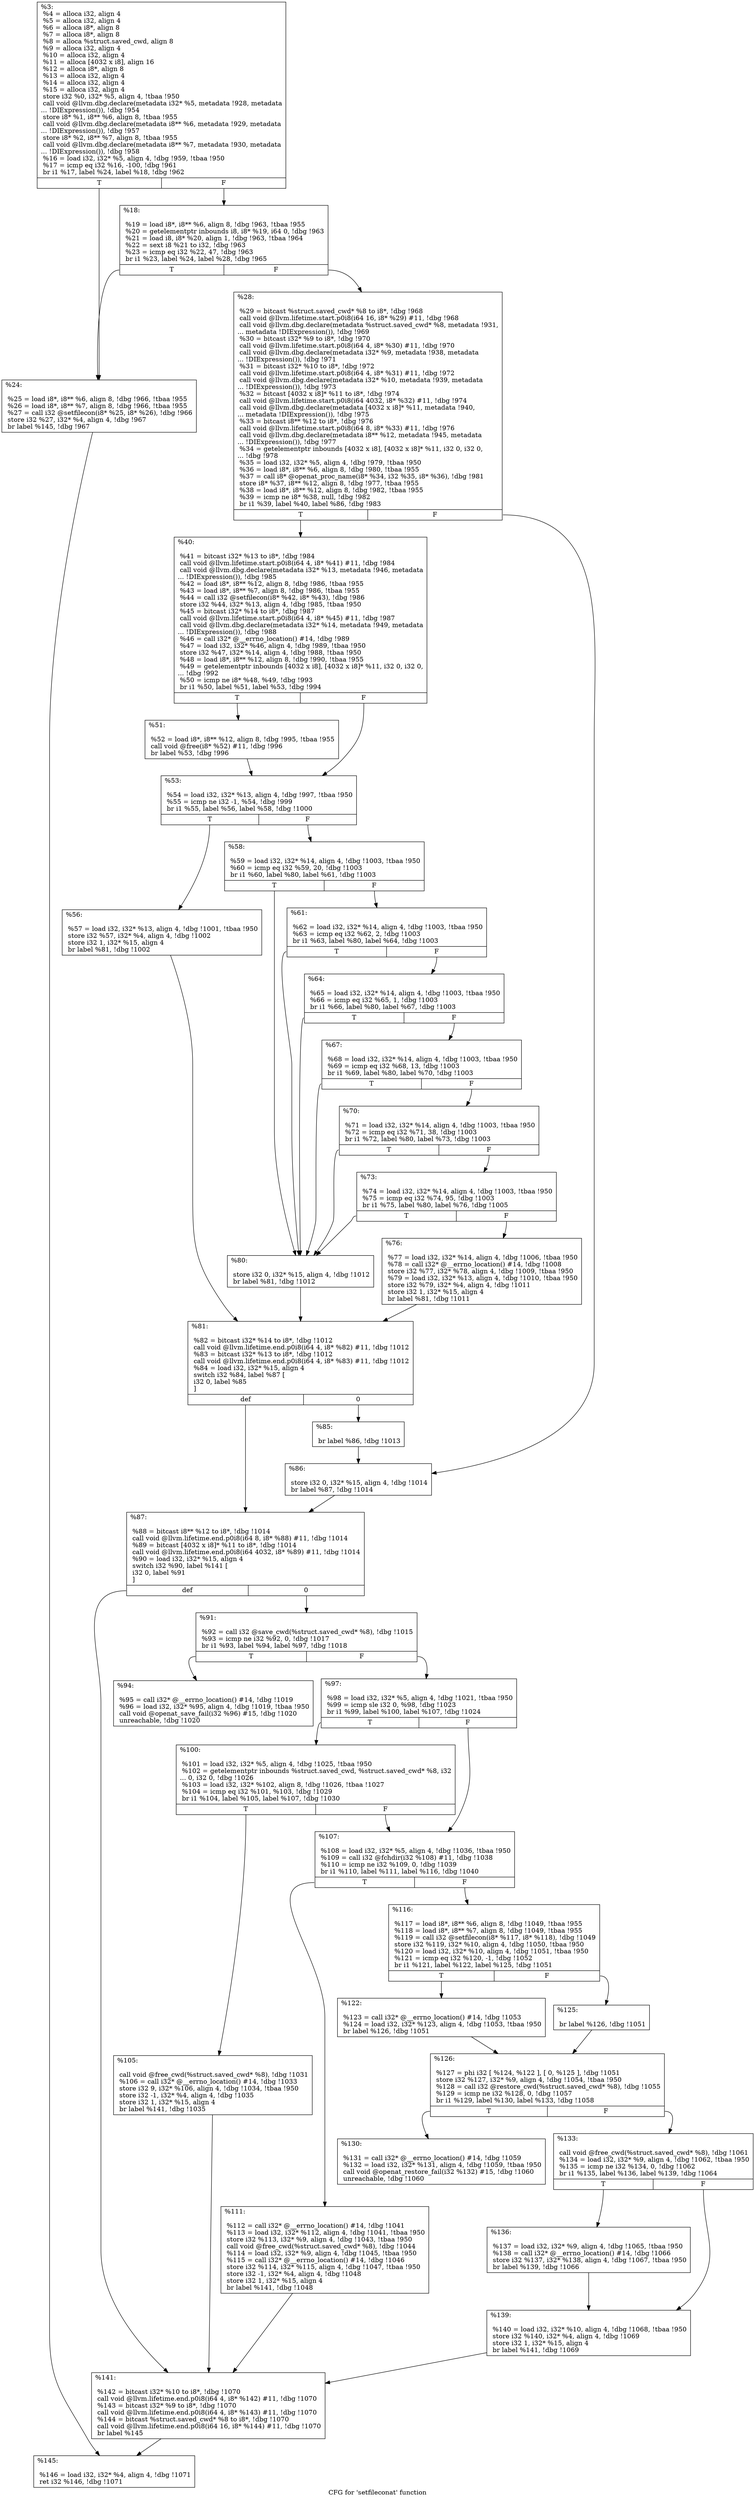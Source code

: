 digraph "CFG for 'setfileconat' function" {
	label="CFG for 'setfileconat' function";

	Node0x2360410 [shape=record,label="{%3:\l  %4 = alloca i32, align 4\l  %5 = alloca i32, align 4\l  %6 = alloca i8*, align 8\l  %7 = alloca i8*, align 8\l  %8 = alloca %struct.saved_cwd, align 8\l  %9 = alloca i32, align 4\l  %10 = alloca i32, align 4\l  %11 = alloca [4032 x i8], align 16\l  %12 = alloca i8*, align 8\l  %13 = alloca i32, align 4\l  %14 = alloca i32, align 4\l  %15 = alloca i32, align 4\l  store i32 %0, i32* %5, align 4, !tbaa !950\l  call void @llvm.dbg.declare(metadata i32* %5, metadata !928, metadata\l... !DIExpression()), !dbg !954\l  store i8* %1, i8** %6, align 8, !tbaa !955\l  call void @llvm.dbg.declare(metadata i8** %6, metadata !929, metadata\l... !DIExpression()), !dbg !957\l  store i8* %2, i8** %7, align 8, !tbaa !955\l  call void @llvm.dbg.declare(metadata i8** %7, metadata !930, metadata\l... !DIExpression()), !dbg !958\l  %16 = load i32, i32* %5, align 4, !dbg !959, !tbaa !950\l  %17 = icmp eq i32 %16, -100, !dbg !961\l  br i1 %17, label %24, label %18, !dbg !962\l|{<s0>T|<s1>F}}"];
	Node0x2360410:s0 -> Node0x2360530;
	Node0x2360410:s1 -> Node0x23604e0;
	Node0x23604e0 [shape=record,label="{%18:\l\l  %19 = load i8*, i8** %6, align 8, !dbg !963, !tbaa !955\l  %20 = getelementptr inbounds i8, i8* %19, i64 0, !dbg !963\l  %21 = load i8, i8* %20, align 1, !dbg !963, !tbaa !964\l  %22 = sext i8 %21 to i32, !dbg !963\l  %23 = icmp eq i32 %22, 47, !dbg !963\l  br i1 %23, label %24, label %28, !dbg !965\l|{<s0>T|<s1>F}}"];
	Node0x23604e0:s0 -> Node0x2360530;
	Node0x23604e0:s1 -> Node0x2360580;
	Node0x2360530 [shape=record,label="{%24:\l\l  %25 = load i8*, i8** %6, align 8, !dbg !966, !tbaa !955\l  %26 = load i8*, i8** %7, align 8, !dbg !966, !tbaa !955\l  %27 = call i32 @setfilecon(i8* %25, i8* %26), !dbg !966\l  store i32 %27, i32* %4, align 4, !dbg !967\l  br label %145, !dbg !967\l}"];
	Node0x2360530 -> Node0x2360fd0;
	Node0x2360580 [shape=record,label="{%28:\l\l  %29 = bitcast %struct.saved_cwd* %8 to i8*, !dbg !968\l  call void @llvm.lifetime.start.p0i8(i64 16, i8* %29) #11, !dbg !968\l  call void @llvm.dbg.declare(metadata %struct.saved_cwd* %8, metadata !931,\l... metadata !DIExpression()), !dbg !969\l  %30 = bitcast i32* %9 to i8*, !dbg !970\l  call void @llvm.lifetime.start.p0i8(i64 4, i8* %30) #11, !dbg !970\l  call void @llvm.dbg.declare(metadata i32* %9, metadata !938, metadata\l... !DIExpression()), !dbg !971\l  %31 = bitcast i32* %10 to i8*, !dbg !972\l  call void @llvm.lifetime.start.p0i8(i64 4, i8* %31) #11, !dbg !972\l  call void @llvm.dbg.declare(metadata i32* %10, metadata !939, metadata\l... !DIExpression()), !dbg !973\l  %32 = bitcast [4032 x i8]* %11 to i8*, !dbg !974\l  call void @llvm.lifetime.start.p0i8(i64 4032, i8* %32) #11, !dbg !974\l  call void @llvm.dbg.declare(metadata [4032 x i8]* %11, metadata !940,\l... metadata !DIExpression()), !dbg !975\l  %33 = bitcast i8** %12 to i8*, !dbg !976\l  call void @llvm.lifetime.start.p0i8(i64 8, i8* %33) #11, !dbg !976\l  call void @llvm.dbg.declare(metadata i8** %12, metadata !945, metadata\l... !DIExpression()), !dbg !977\l  %34 = getelementptr inbounds [4032 x i8], [4032 x i8]* %11, i32 0, i32 0,\l... !dbg !978\l  %35 = load i32, i32* %5, align 4, !dbg !979, !tbaa !950\l  %36 = load i8*, i8** %6, align 8, !dbg !980, !tbaa !955\l  %37 = call i8* @openat_proc_name(i8* %34, i32 %35, i8* %36), !dbg !981\l  store i8* %37, i8** %12, align 8, !dbg !977, !tbaa !955\l  %38 = load i8*, i8** %12, align 8, !dbg !982, !tbaa !955\l  %39 = icmp ne i8* %38, null, !dbg !982\l  br i1 %39, label %40, label %86, !dbg !983\l|{<s0>T|<s1>F}}"];
	Node0x2360580:s0 -> Node0x23605d0;
	Node0x2360580:s1 -> Node0x2360a30;
	Node0x23605d0 [shape=record,label="{%40:\l\l  %41 = bitcast i32* %13 to i8*, !dbg !984\l  call void @llvm.lifetime.start.p0i8(i64 4, i8* %41) #11, !dbg !984\l  call void @llvm.dbg.declare(metadata i32* %13, metadata !946, metadata\l... !DIExpression()), !dbg !985\l  %42 = load i8*, i8** %12, align 8, !dbg !986, !tbaa !955\l  %43 = load i8*, i8** %7, align 8, !dbg !986, !tbaa !955\l  %44 = call i32 @setfilecon(i8* %42, i8* %43), !dbg !986\l  store i32 %44, i32* %13, align 4, !dbg !985, !tbaa !950\l  %45 = bitcast i32* %14 to i8*, !dbg !987\l  call void @llvm.lifetime.start.p0i8(i64 4, i8* %45) #11, !dbg !987\l  call void @llvm.dbg.declare(metadata i32* %14, metadata !949, metadata\l... !DIExpression()), !dbg !988\l  %46 = call i32* @__errno_location() #14, !dbg !989\l  %47 = load i32, i32* %46, align 4, !dbg !989, !tbaa !950\l  store i32 %47, i32* %14, align 4, !dbg !988, !tbaa !950\l  %48 = load i8*, i8** %12, align 8, !dbg !990, !tbaa !955\l  %49 = getelementptr inbounds [4032 x i8], [4032 x i8]* %11, i32 0, i32 0,\l... !dbg !992\l  %50 = icmp ne i8* %48, %49, !dbg !993\l  br i1 %50, label %51, label %53, !dbg !994\l|{<s0>T|<s1>F}}"];
	Node0x23605d0:s0 -> Node0x2360620;
	Node0x23605d0:s1 -> Node0x2360670;
	Node0x2360620 [shape=record,label="{%51:\l\l  %52 = load i8*, i8** %12, align 8, !dbg !995, !tbaa !955\l  call void @free(i8* %52) #11, !dbg !996\l  br label %53, !dbg !996\l}"];
	Node0x2360620 -> Node0x2360670;
	Node0x2360670 [shape=record,label="{%53:\l\l  %54 = load i32, i32* %13, align 4, !dbg !997, !tbaa !950\l  %55 = icmp ne i32 -1, %54, !dbg !999\l  br i1 %55, label %56, label %58, !dbg !1000\l|{<s0>T|<s1>F}}"];
	Node0x2360670:s0 -> Node0x23606c0;
	Node0x2360670:s1 -> Node0x2360710;
	Node0x23606c0 [shape=record,label="{%56:\l\l  %57 = load i32, i32* %13, align 4, !dbg !1001, !tbaa !950\l  store i32 %57, i32* %4, align 4, !dbg !1002\l  store i32 1, i32* %15, align 4\l  br label %81, !dbg !1002\l}"];
	Node0x23606c0 -> Node0x2360990;
	Node0x2360710 [shape=record,label="{%58:\l\l  %59 = load i32, i32* %14, align 4, !dbg !1003, !tbaa !950\l  %60 = icmp eq i32 %59, 20, !dbg !1003\l  br i1 %60, label %80, label %61, !dbg !1003\l|{<s0>T|<s1>F}}"];
	Node0x2360710:s0 -> Node0x2360940;
	Node0x2360710:s1 -> Node0x2360760;
	Node0x2360760 [shape=record,label="{%61:\l\l  %62 = load i32, i32* %14, align 4, !dbg !1003, !tbaa !950\l  %63 = icmp eq i32 %62, 2, !dbg !1003\l  br i1 %63, label %80, label %64, !dbg !1003\l|{<s0>T|<s1>F}}"];
	Node0x2360760:s0 -> Node0x2360940;
	Node0x2360760:s1 -> Node0x23607b0;
	Node0x23607b0 [shape=record,label="{%64:\l\l  %65 = load i32, i32* %14, align 4, !dbg !1003, !tbaa !950\l  %66 = icmp eq i32 %65, 1, !dbg !1003\l  br i1 %66, label %80, label %67, !dbg !1003\l|{<s0>T|<s1>F}}"];
	Node0x23607b0:s0 -> Node0x2360940;
	Node0x23607b0:s1 -> Node0x2360800;
	Node0x2360800 [shape=record,label="{%67:\l\l  %68 = load i32, i32* %14, align 4, !dbg !1003, !tbaa !950\l  %69 = icmp eq i32 %68, 13, !dbg !1003\l  br i1 %69, label %80, label %70, !dbg !1003\l|{<s0>T|<s1>F}}"];
	Node0x2360800:s0 -> Node0x2360940;
	Node0x2360800:s1 -> Node0x2360850;
	Node0x2360850 [shape=record,label="{%70:\l\l  %71 = load i32, i32* %14, align 4, !dbg !1003, !tbaa !950\l  %72 = icmp eq i32 %71, 38, !dbg !1003\l  br i1 %72, label %80, label %73, !dbg !1003\l|{<s0>T|<s1>F}}"];
	Node0x2360850:s0 -> Node0x2360940;
	Node0x2360850:s1 -> Node0x23608a0;
	Node0x23608a0 [shape=record,label="{%73:\l\l  %74 = load i32, i32* %14, align 4, !dbg !1003, !tbaa !950\l  %75 = icmp eq i32 %74, 95, !dbg !1003\l  br i1 %75, label %80, label %76, !dbg !1005\l|{<s0>T|<s1>F}}"];
	Node0x23608a0:s0 -> Node0x2360940;
	Node0x23608a0:s1 -> Node0x23608f0;
	Node0x23608f0 [shape=record,label="{%76:\l\l  %77 = load i32, i32* %14, align 4, !dbg !1006, !tbaa !950\l  %78 = call i32* @__errno_location() #14, !dbg !1008\l  store i32 %77, i32* %78, align 4, !dbg !1009, !tbaa !950\l  %79 = load i32, i32* %13, align 4, !dbg !1010, !tbaa !950\l  store i32 %79, i32* %4, align 4, !dbg !1011\l  store i32 1, i32* %15, align 4\l  br label %81, !dbg !1011\l}"];
	Node0x23608f0 -> Node0x2360990;
	Node0x2360940 [shape=record,label="{%80:\l\l  store i32 0, i32* %15, align 4, !dbg !1012\l  br label %81, !dbg !1012\l}"];
	Node0x2360940 -> Node0x2360990;
	Node0x2360990 [shape=record,label="{%81:\l\l  %82 = bitcast i32* %14 to i8*, !dbg !1012\l  call void @llvm.lifetime.end.p0i8(i64 4, i8* %82) #11, !dbg !1012\l  %83 = bitcast i32* %13 to i8*, !dbg !1012\l  call void @llvm.lifetime.end.p0i8(i64 4, i8* %83) #11, !dbg !1012\l  %84 = load i32, i32* %15, align 4\l  switch i32 %84, label %87 [\l    i32 0, label %85\l  ]\l|{<s0>def|<s1>0}}"];
	Node0x2360990:s0 -> Node0x2360a80;
	Node0x2360990:s1 -> Node0x23609e0;
	Node0x23609e0 [shape=record,label="{%85:\l\l  br label %86, !dbg !1013\l}"];
	Node0x23609e0 -> Node0x2360a30;
	Node0x2360a30 [shape=record,label="{%86:\l\l  store i32 0, i32* %15, align 4, !dbg !1014\l  br label %87, !dbg !1014\l}"];
	Node0x2360a30 -> Node0x2360a80;
	Node0x2360a80 [shape=record,label="{%87:\l\l  %88 = bitcast i8** %12 to i8*, !dbg !1014\l  call void @llvm.lifetime.end.p0i8(i64 8, i8* %88) #11, !dbg !1014\l  %89 = bitcast [4032 x i8]* %11 to i8*, !dbg !1014\l  call void @llvm.lifetime.end.p0i8(i64 4032, i8* %89) #11, !dbg !1014\l  %90 = load i32, i32* %15, align 4\l  switch i32 %90, label %141 [\l    i32 0, label %91\l  ]\l|{<s0>def|<s1>0}}"];
	Node0x2360a80:s0 -> Node0x2360f80;
	Node0x2360a80:s1 -> Node0x2360ad0;
	Node0x2360ad0 [shape=record,label="{%91:\l\l  %92 = call i32 @save_cwd(%struct.saved_cwd* %8), !dbg !1015\l  %93 = icmp ne i32 %92, 0, !dbg !1017\l  br i1 %93, label %94, label %97, !dbg !1018\l|{<s0>T|<s1>F}}"];
	Node0x2360ad0:s0 -> Node0x2360b20;
	Node0x2360ad0:s1 -> Node0x2360b70;
	Node0x2360b20 [shape=record,label="{%94:\l\l  %95 = call i32* @__errno_location() #14, !dbg !1019\l  %96 = load i32, i32* %95, align 4, !dbg !1019, !tbaa !950\l  call void @openat_save_fail(i32 %96) #15, !dbg !1020\l  unreachable, !dbg !1020\l}"];
	Node0x2360b70 [shape=record,label="{%97:\l\l  %98 = load i32, i32* %5, align 4, !dbg !1021, !tbaa !950\l  %99 = icmp sle i32 0, %98, !dbg !1023\l  br i1 %99, label %100, label %107, !dbg !1024\l|{<s0>T|<s1>F}}"];
	Node0x2360b70:s0 -> Node0x2360bc0;
	Node0x2360b70:s1 -> Node0x2360c60;
	Node0x2360bc0 [shape=record,label="{%100:\l\l  %101 = load i32, i32* %5, align 4, !dbg !1025, !tbaa !950\l  %102 = getelementptr inbounds %struct.saved_cwd, %struct.saved_cwd* %8, i32\l... 0, i32 0, !dbg !1026\l  %103 = load i32, i32* %102, align 8, !dbg !1026, !tbaa !1027\l  %104 = icmp eq i32 %101, %103, !dbg !1029\l  br i1 %104, label %105, label %107, !dbg !1030\l|{<s0>T|<s1>F}}"];
	Node0x2360bc0:s0 -> Node0x2360c10;
	Node0x2360bc0:s1 -> Node0x2360c60;
	Node0x2360c10 [shape=record,label="{%105:\l\l  call void @free_cwd(%struct.saved_cwd* %8), !dbg !1031\l  %106 = call i32* @__errno_location() #14, !dbg !1033\l  store i32 9, i32* %106, align 4, !dbg !1034, !tbaa !950\l  store i32 -1, i32* %4, align 4, !dbg !1035\l  store i32 1, i32* %15, align 4\l  br label %141, !dbg !1035\l}"];
	Node0x2360c10 -> Node0x2360f80;
	Node0x2360c60 [shape=record,label="{%107:\l\l  %108 = load i32, i32* %5, align 4, !dbg !1036, !tbaa !950\l  %109 = call i32 @fchdir(i32 %108) #11, !dbg !1038\l  %110 = icmp ne i32 %109, 0, !dbg !1039\l  br i1 %110, label %111, label %116, !dbg !1040\l|{<s0>T|<s1>F}}"];
	Node0x2360c60:s0 -> Node0x2360cb0;
	Node0x2360c60:s1 -> Node0x2360d00;
	Node0x2360cb0 [shape=record,label="{%111:\l\l  %112 = call i32* @__errno_location() #14, !dbg !1041\l  %113 = load i32, i32* %112, align 4, !dbg !1041, !tbaa !950\l  store i32 %113, i32* %9, align 4, !dbg !1043, !tbaa !950\l  call void @free_cwd(%struct.saved_cwd* %8), !dbg !1044\l  %114 = load i32, i32* %9, align 4, !dbg !1045, !tbaa !950\l  %115 = call i32* @__errno_location() #14, !dbg !1046\l  store i32 %114, i32* %115, align 4, !dbg !1047, !tbaa !950\l  store i32 -1, i32* %4, align 4, !dbg !1048\l  store i32 1, i32* %15, align 4\l  br label %141, !dbg !1048\l}"];
	Node0x2360cb0 -> Node0x2360f80;
	Node0x2360d00 [shape=record,label="{%116:\l\l  %117 = load i8*, i8** %6, align 8, !dbg !1049, !tbaa !955\l  %118 = load i8*, i8** %7, align 8, !dbg !1049, !tbaa !955\l  %119 = call i32 @setfilecon(i8* %117, i8* %118), !dbg !1049\l  store i32 %119, i32* %10, align 4, !dbg !1050, !tbaa !950\l  %120 = load i32, i32* %10, align 4, !dbg !1051, !tbaa !950\l  %121 = icmp eq i32 %120, -1, !dbg !1052\l  br i1 %121, label %122, label %125, !dbg !1051\l|{<s0>T|<s1>F}}"];
	Node0x2360d00:s0 -> Node0x2360d50;
	Node0x2360d00:s1 -> Node0x2360da0;
	Node0x2360d50 [shape=record,label="{%122:\l\l  %123 = call i32* @__errno_location() #14, !dbg !1053\l  %124 = load i32, i32* %123, align 4, !dbg !1053, !tbaa !950\l  br label %126, !dbg !1051\l}"];
	Node0x2360d50 -> Node0x2360df0;
	Node0x2360da0 [shape=record,label="{%125:\l\l  br label %126, !dbg !1051\l}"];
	Node0x2360da0 -> Node0x2360df0;
	Node0x2360df0 [shape=record,label="{%126:\l\l  %127 = phi i32 [ %124, %122 ], [ 0, %125 ], !dbg !1051\l  store i32 %127, i32* %9, align 4, !dbg !1054, !tbaa !950\l  %128 = call i32 @restore_cwd(%struct.saved_cwd* %8), !dbg !1055\l  %129 = icmp ne i32 %128, 0, !dbg !1057\l  br i1 %129, label %130, label %133, !dbg !1058\l|{<s0>T|<s1>F}}"];
	Node0x2360df0:s0 -> Node0x2360e40;
	Node0x2360df0:s1 -> Node0x2360e90;
	Node0x2360e40 [shape=record,label="{%130:\l\l  %131 = call i32* @__errno_location() #14, !dbg !1059\l  %132 = load i32, i32* %131, align 4, !dbg !1059, !tbaa !950\l  call void @openat_restore_fail(i32 %132) #15, !dbg !1060\l  unreachable, !dbg !1060\l}"];
	Node0x2360e90 [shape=record,label="{%133:\l\l  call void @free_cwd(%struct.saved_cwd* %8), !dbg !1061\l  %134 = load i32, i32* %9, align 4, !dbg !1062, !tbaa !950\l  %135 = icmp ne i32 %134, 0, !dbg !1062\l  br i1 %135, label %136, label %139, !dbg !1064\l|{<s0>T|<s1>F}}"];
	Node0x2360e90:s0 -> Node0x2360ee0;
	Node0x2360e90:s1 -> Node0x2360f30;
	Node0x2360ee0 [shape=record,label="{%136:\l\l  %137 = load i32, i32* %9, align 4, !dbg !1065, !tbaa !950\l  %138 = call i32* @__errno_location() #14, !dbg !1066\l  store i32 %137, i32* %138, align 4, !dbg !1067, !tbaa !950\l  br label %139, !dbg !1066\l}"];
	Node0x2360ee0 -> Node0x2360f30;
	Node0x2360f30 [shape=record,label="{%139:\l\l  %140 = load i32, i32* %10, align 4, !dbg !1068, !tbaa !950\l  store i32 %140, i32* %4, align 4, !dbg !1069\l  store i32 1, i32* %15, align 4\l  br label %141, !dbg !1069\l}"];
	Node0x2360f30 -> Node0x2360f80;
	Node0x2360f80 [shape=record,label="{%141:\l\l  %142 = bitcast i32* %10 to i8*, !dbg !1070\l  call void @llvm.lifetime.end.p0i8(i64 4, i8* %142) #11, !dbg !1070\l  %143 = bitcast i32* %9 to i8*, !dbg !1070\l  call void @llvm.lifetime.end.p0i8(i64 4, i8* %143) #11, !dbg !1070\l  %144 = bitcast %struct.saved_cwd* %8 to i8*, !dbg !1070\l  call void @llvm.lifetime.end.p0i8(i64 16, i8* %144) #11, !dbg !1070\l  br label %145\l}"];
	Node0x2360f80 -> Node0x2360fd0;
	Node0x2360fd0 [shape=record,label="{%145:\l\l  %146 = load i32, i32* %4, align 4, !dbg !1071\l  ret i32 %146, !dbg !1071\l}"];
}
